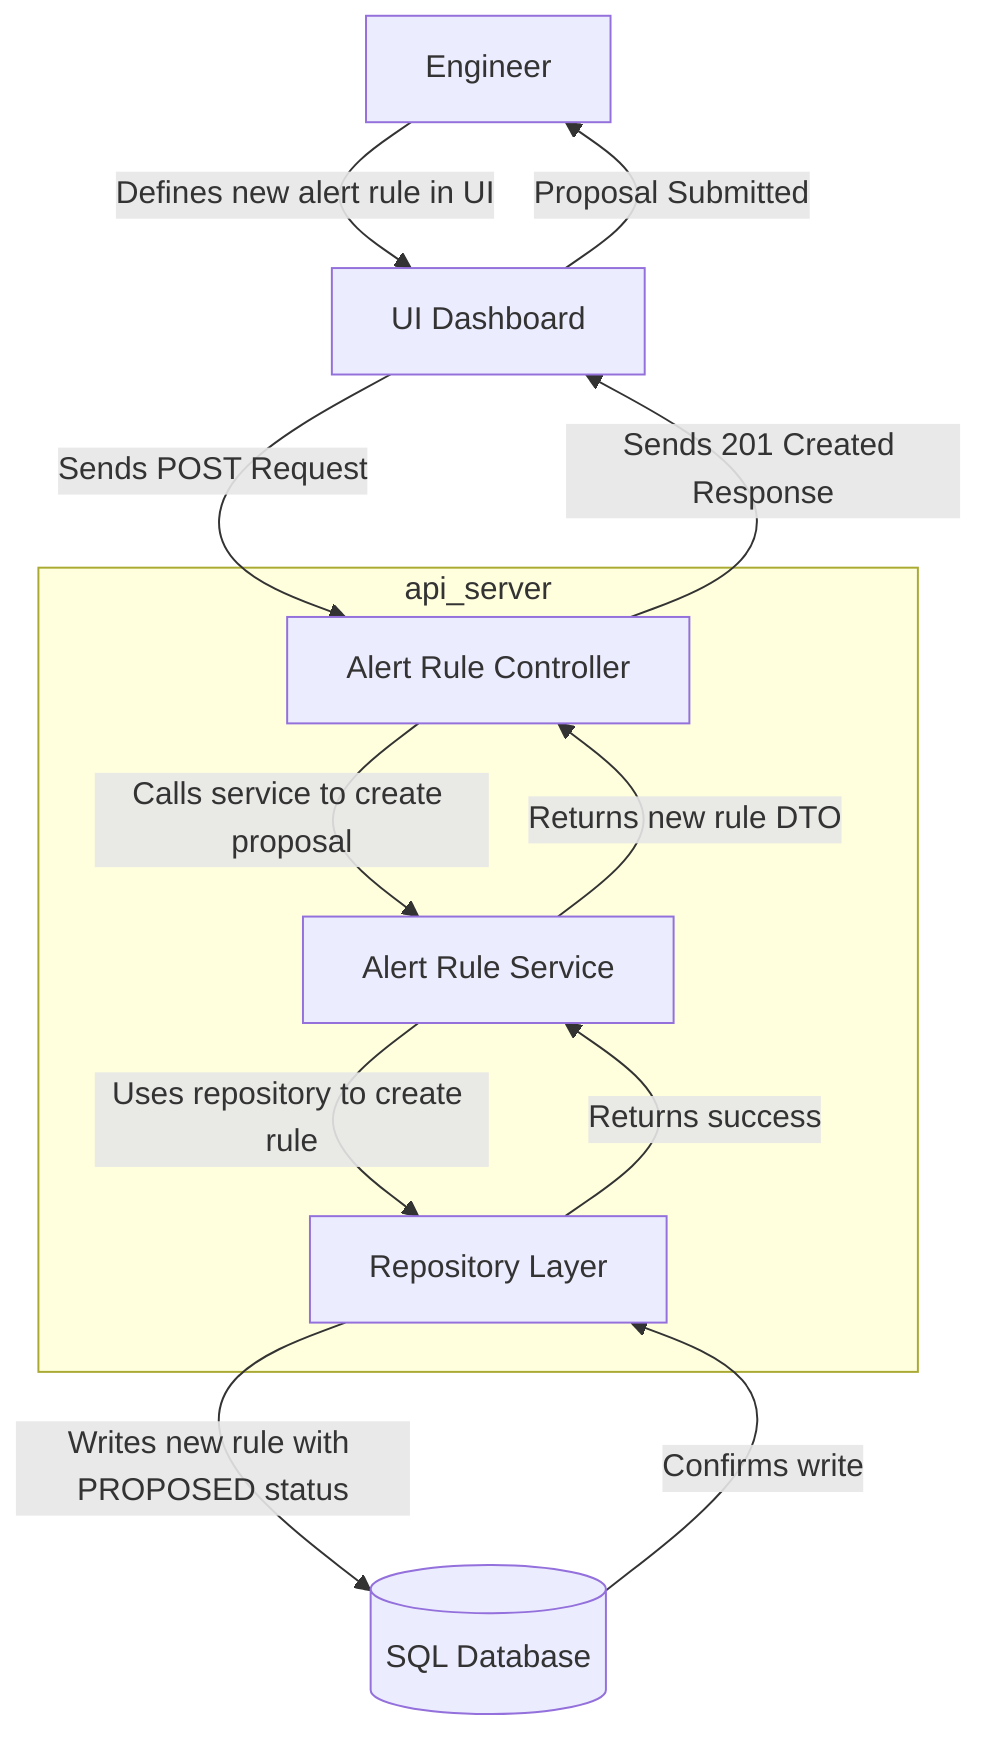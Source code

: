 graph TD
    Actor[Engineer]
    DB[(SQL Database)]

    subgraph api_server
        AlertController[Alert Rule Controller]
        AlertService[Alert Rule Service]
        AlertRepo[Repository Layer]
    end

    Dashboard[UI Dashboard]

    Actor -- "Defines new alert rule in UI" --> Dashboard
    Dashboard -- "Sends POST Request" --> AlertController
    AlertController -- "Calls service to create proposal" --> AlertService
    AlertService -- "Uses repository to create rule" --> AlertRepo
    AlertRepo -- "Writes new rule with PROPOSED status" --> DB
    DB -- "Confirms write" --> AlertRepo
    AlertRepo -- "Returns success" --> AlertService
    AlertService -- "Returns new rule DTO" --> AlertController
    AlertController -- "Sends 201 Created Response" --> Dashboard
    Dashboard -- "Proposal Submitted" --> Actor
